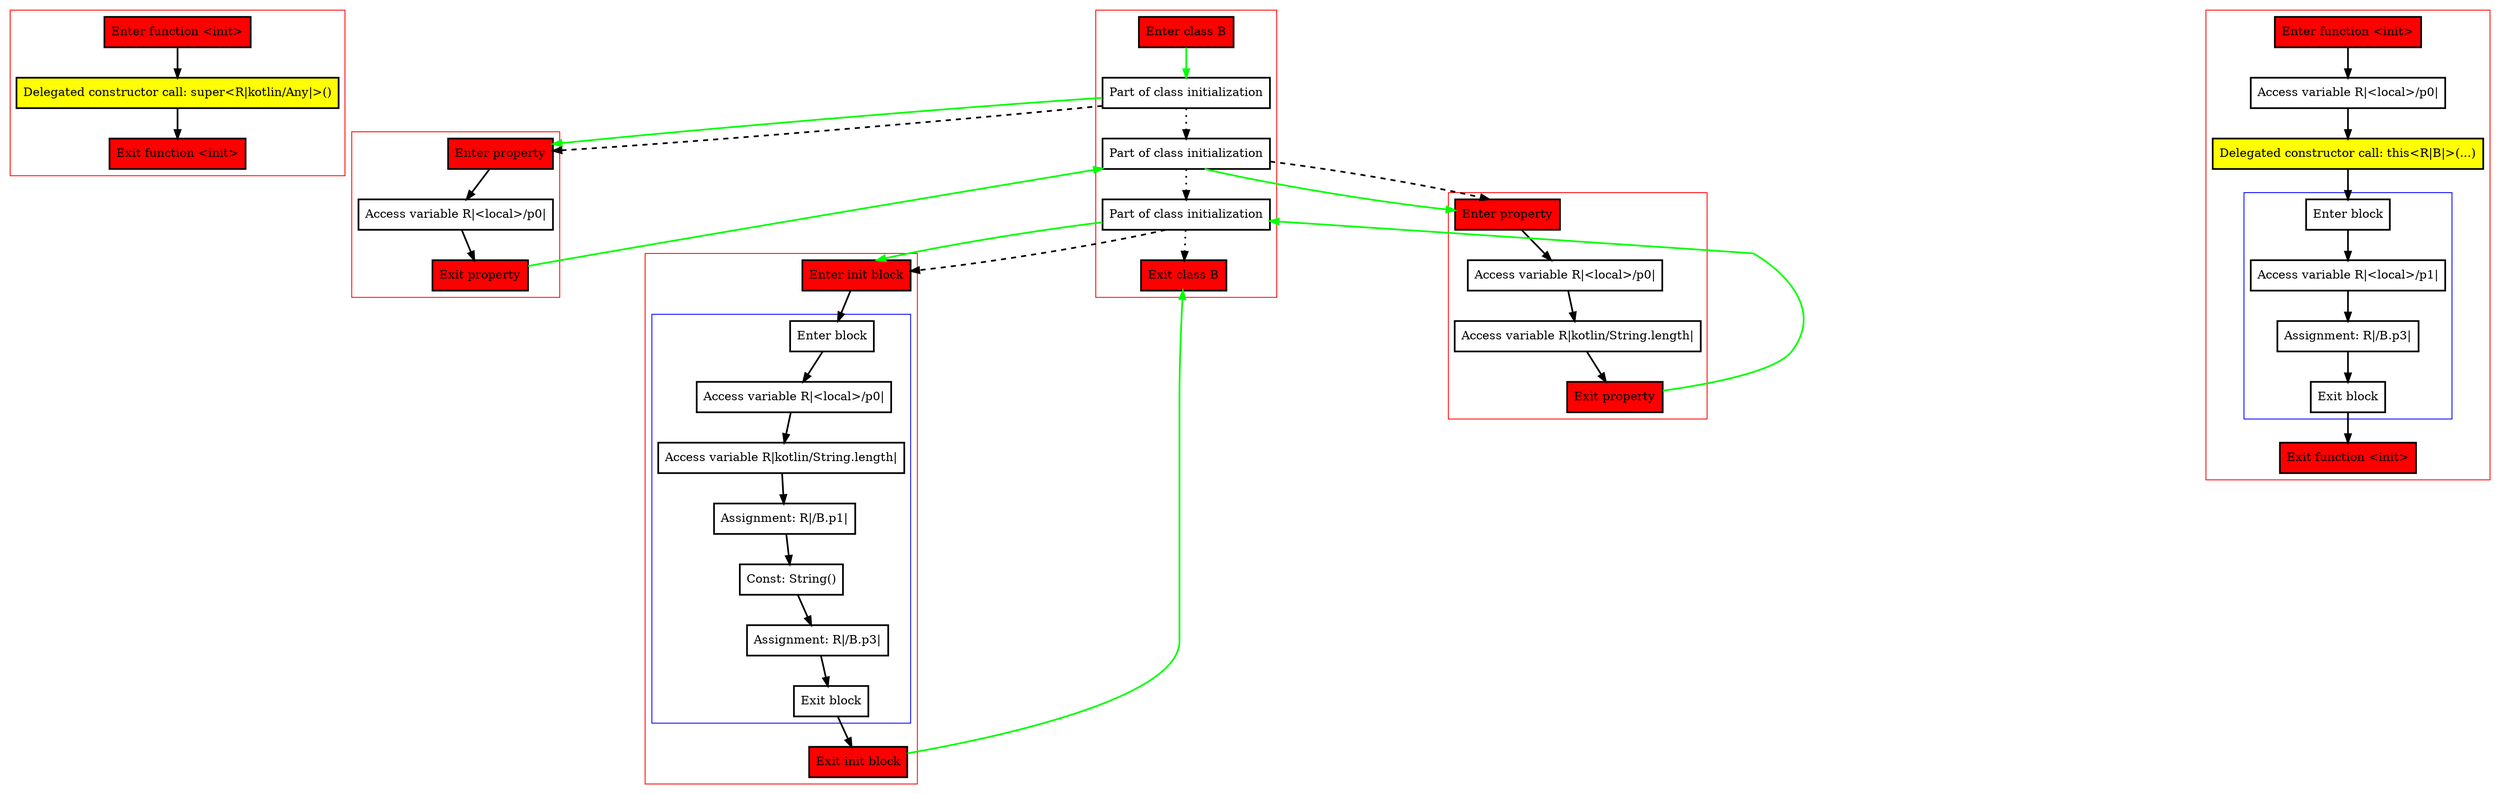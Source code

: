 digraph secondaryConstructorCfg_kt {
    graph [nodesep=3]
    node [shape=box penwidth=2]
    edge [penwidth=2]

    subgraph cluster_0 {
        color=red
        0 [label="Enter function <init>" style="filled" fillcolor=red];
        1 [label="Delegated constructor call: super<R|kotlin/Any|>()" style="filled" fillcolor=yellow];
        2 [label="Exit function <init>" style="filled" fillcolor=red];
    }
    0 -> {1};
    1 -> {2};

    subgraph cluster_1 {
        color=red
        3 [label="Enter property" style="filled" fillcolor=red];
        4 [label="Access variable R|<local>/p0|"];
        5 [label="Exit property" style="filled" fillcolor=red];
    }
    3 -> {4};
    4 -> {5};
    5 -> {29} [color=green];

    subgraph cluster_2 {
        color=red
        6 [label="Enter property" style="filled" fillcolor=red];
        7 [label="Access variable R|<local>/p0|"];
        8 [label="Access variable R|kotlin/String.length|"];
        9 [label="Exit property" style="filled" fillcolor=red];
    }
    6 -> {7};
    7 -> {8};
    8 -> {9};
    9 -> {30} [color=green];

    subgraph cluster_3 {
        color=red
        10 [label="Enter function <init>" style="filled" fillcolor=red];
        11 [label="Access variable R|<local>/p0|"];
        12 [label="Delegated constructor call: this<R|B|>(...)" style="filled" fillcolor=yellow];
        subgraph cluster_4 {
            color=blue
            13 [label="Enter block"];
            14 [label="Access variable R|<local>/p1|"];
            15 [label="Assignment: R|/B.p3|"];
            16 [label="Exit block"];
        }
        17 [label="Exit function <init>" style="filled" fillcolor=red];
    }
    10 -> {11};
    11 -> {12};
    12 -> {13};
    13 -> {14};
    14 -> {15};
    15 -> {16};
    16 -> {17};

    subgraph cluster_5 {
        color=red
        18 [label="Enter init block" style="filled" fillcolor=red];
        subgraph cluster_6 {
            color=blue
            19 [label="Enter block"];
            20 [label="Access variable R|<local>/p0|"];
            21 [label="Access variable R|kotlin/String.length|"];
            22 [label="Assignment: R|/B.p1|"];
            23 [label="Const: String()"];
            24 [label="Assignment: R|/B.p3|"];
            25 [label="Exit block"];
        }
        26 [label="Exit init block" style="filled" fillcolor=red];
    }
    18 -> {19};
    19 -> {20};
    20 -> {21};
    21 -> {22};
    22 -> {23};
    23 -> {24};
    24 -> {25};
    25 -> {26};
    26 -> {31} [color=green];

    subgraph cluster_7 {
        color=red
        27 [label="Enter class B" style="filled" fillcolor=red];
        28 [label="Part of class initialization"];
        29 [label="Part of class initialization"];
        30 [label="Part of class initialization"];
        31 [label="Exit class B" style="filled" fillcolor=red];
    }
    27 -> {28} [color=green];
    28 -> {29} [style=dotted];
    28 -> {3} [color=green];
    28 -> {3} [style=dashed];
    29 -> {30} [style=dotted];
    29 -> {6} [color=green];
    29 -> {6} [style=dashed];
    30 -> {31} [style=dotted];
    30 -> {18} [color=green];
    30 -> {18} [style=dashed];

}
